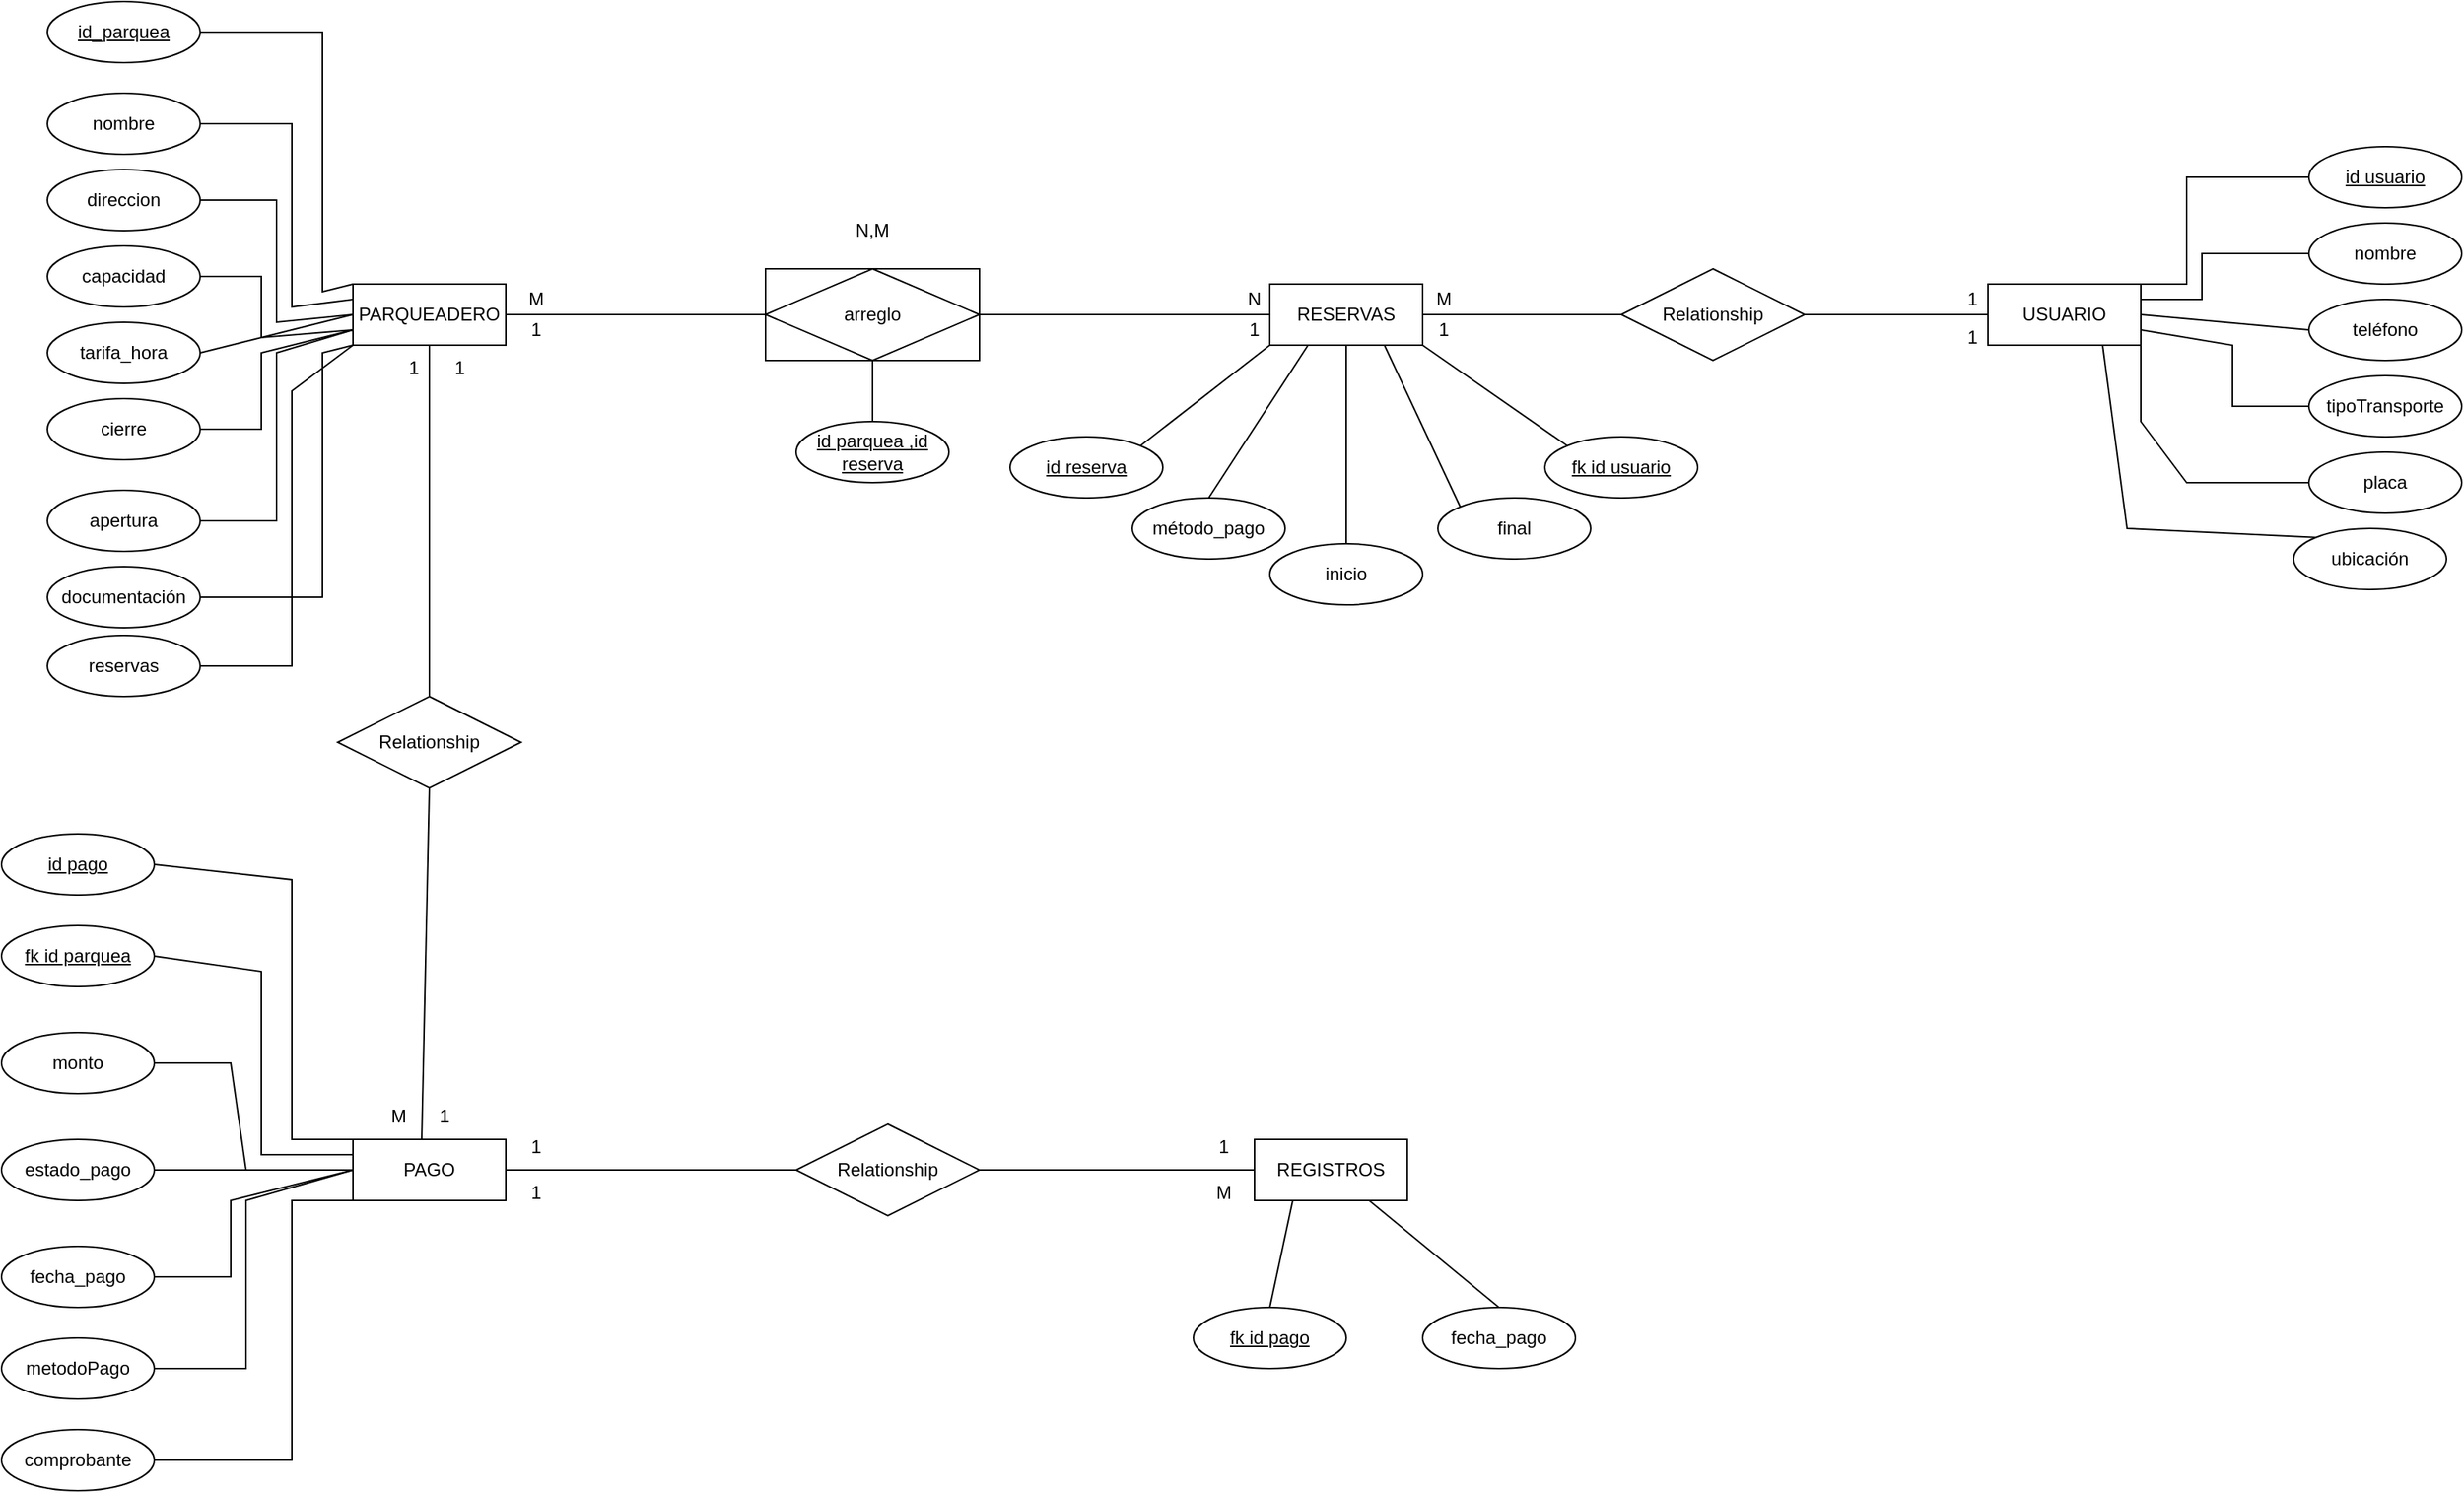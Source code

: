 <mxfile version="24.7.12">
  <diagram name="Página-1" id="D1UG52gK4ZFhQqOSn1Ke">
    <mxGraphModel dx="2620" dy="975" grid="1" gridSize="10" guides="1" tooltips="1" connect="1" arrows="1" fold="1" page="1" pageScale="1" pageWidth="827" pageHeight="1169" math="0" shadow="0">
      <root>
        <mxCell id="0" />
        <mxCell id="1" parent="0" />
        <mxCell id="8Ww00pwWWYWBI8ZVEA0D-1" value="USUARIO" style="whiteSpace=wrap;html=1;align=center;" parent="1" vertex="1">
          <mxGeometry x="800" y="200" width="100" height="40" as="geometry" />
        </mxCell>
        <mxCell id="8Ww00pwWWYWBI8ZVEA0D-4" value="PARQUEADERO" style="whiteSpace=wrap;html=1;align=center;" parent="1" vertex="1">
          <mxGeometry x="-270" y="200" width="100" height="40" as="geometry" />
        </mxCell>
        <mxCell id="8Ww00pwWWYWBI8ZVEA0D-7" value="capacidad" style="ellipse;whiteSpace=wrap;html=1;align=center;" parent="1" vertex="1">
          <mxGeometry x="-470" y="175" width="100" height="40" as="geometry" />
        </mxCell>
        <mxCell id="8Ww00pwWWYWBI8ZVEA0D-8" value="id_parquea" style="ellipse;whiteSpace=wrap;html=1;align=center;fontStyle=4;" parent="1" vertex="1">
          <mxGeometry x="-470" y="15" width="100" height="40" as="geometry" />
        </mxCell>
        <mxCell id="8Ww00pwWWYWBI8ZVEA0D-9" value="direccion" style="ellipse;whiteSpace=wrap;html=1;align=center;" parent="1" vertex="1">
          <mxGeometry x="-470" y="125" width="100" height="40" as="geometry" />
        </mxCell>
        <mxCell id="8Ww00pwWWYWBI8ZVEA0D-10" value="nombre" style="ellipse;whiteSpace=wrap;html=1;align=center;" parent="1" vertex="1">
          <mxGeometry x="-470" y="75" width="100" height="40" as="geometry" />
        </mxCell>
        <mxCell id="8Ww00pwWWYWBI8ZVEA0D-12" value="tarifa_hora" style="ellipse;whiteSpace=wrap;html=1;align=center;" parent="1" vertex="1">
          <mxGeometry x="-470" y="225" width="100" height="40" as="geometry" />
        </mxCell>
        <mxCell id="8Ww00pwWWYWBI8ZVEA0D-13" value="apertura" style="ellipse;whiteSpace=wrap;html=1;align=center;" parent="1" vertex="1">
          <mxGeometry x="-470" y="335" width="100" height="40" as="geometry" />
        </mxCell>
        <mxCell id="8Ww00pwWWYWBI8ZVEA0D-14" value="cierre" style="ellipse;whiteSpace=wrap;html=1;align=center;" parent="1" vertex="1">
          <mxGeometry x="-470" y="275" width="100" height="40" as="geometry" />
        </mxCell>
        <mxCell id="8Ww00pwWWYWBI8ZVEA0D-15" value="documentación" style="ellipse;whiteSpace=wrap;html=1;align=center;" parent="1" vertex="1">
          <mxGeometry x="-470" y="385" width="100" height="40" as="geometry" />
        </mxCell>
        <mxCell id="8Ww00pwWWYWBI8ZVEA0D-16" value="" style="endArrow=none;html=1;rounded=0;exitX=1;exitY=0.5;exitDx=0;exitDy=0;entryX=0;entryY=0;entryDx=0;entryDy=0;" parent="1" source="8Ww00pwWWYWBI8ZVEA0D-8" target="8Ww00pwWWYWBI8ZVEA0D-4" edge="1">
          <mxGeometry relative="1" as="geometry">
            <mxPoint x="-290" y="115" as="sourcePoint" />
            <mxPoint x="-320" y="285" as="targetPoint" />
            <Array as="points">
              <mxPoint x="-290" y="35" />
              <mxPoint x="-290" y="205" />
            </Array>
          </mxGeometry>
        </mxCell>
        <mxCell id="8Ww00pwWWYWBI8ZVEA0D-17" value="" style="endArrow=none;html=1;rounded=0;exitX=1;exitY=0.5;exitDx=0;exitDy=0;entryX=0;entryY=0.25;entryDx=0;entryDy=0;" parent="1" source="8Ww00pwWWYWBI8ZVEA0D-10" target="8Ww00pwWWYWBI8ZVEA0D-4" edge="1">
          <mxGeometry relative="1" as="geometry">
            <mxPoint x="-370" y="195" as="sourcePoint" />
            <mxPoint x="-270" y="375" as="targetPoint" />
            <Array as="points">
              <mxPoint x="-310" y="95" />
              <mxPoint x="-310" y="215" />
            </Array>
          </mxGeometry>
        </mxCell>
        <mxCell id="8Ww00pwWWYWBI8ZVEA0D-18" value="" style="endArrow=none;html=1;rounded=0;exitX=1;exitY=0.5;exitDx=0;exitDy=0;entryX=0;entryY=0.5;entryDx=0;entryDy=0;" parent="1" source="8Ww00pwWWYWBI8ZVEA0D-9" target="8Ww00pwWWYWBI8ZVEA0D-4" edge="1">
          <mxGeometry relative="1" as="geometry">
            <mxPoint x="-360" y="255" as="sourcePoint" />
            <mxPoint x="-260" y="375" as="targetPoint" />
            <Array as="points">
              <mxPoint x="-320" y="145" />
              <mxPoint x="-320" y="225" />
            </Array>
          </mxGeometry>
        </mxCell>
        <mxCell id="8Ww00pwWWYWBI8ZVEA0D-19" value="" style="endArrow=none;html=1;rounded=0;exitX=1;exitY=0.5;exitDx=0;exitDy=0;entryX=0;entryY=0.75;entryDx=0;entryDy=0;" parent="1" source="8Ww00pwWWYWBI8ZVEA0D-7" target="8Ww00pwWWYWBI8ZVEA0D-4" edge="1">
          <mxGeometry relative="1" as="geometry">
            <mxPoint x="-360" y="205" as="sourcePoint" />
            <mxPoint x="-260" y="285" as="targetPoint" />
            <Array as="points">
              <mxPoint x="-330" y="195" />
              <mxPoint x="-330" y="235" />
            </Array>
          </mxGeometry>
        </mxCell>
        <mxCell id="8Ww00pwWWYWBI8ZVEA0D-20" value="" style="endArrow=none;html=1;rounded=0;exitX=1;exitY=0.5;exitDx=0;exitDy=0;entryX=0;entryY=1;entryDx=0;entryDy=0;" parent="1" source="8Ww00pwWWYWBI8ZVEA0D-15" target="8Ww00pwWWYWBI8ZVEA0D-4" edge="1">
          <mxGeometry relative="1" as="geometry">
            <mxPoint x="-320" y="404.5" as="sourcePoint" />
            <mxPoint x="-230" y="275" as="targetPoint" />
            <Array as="points">
              <mxPoint x="-290" y="405" />
              <mxPoint x="-290" y="245" />
            </Array>
          </mxGeometry>
        </mxCell>
        <mxCell id="8Ww00pwWWYWBI8ZVEA0D-21" value="" style="endArrow=none;html=1;rounded=0;exitX=1;exitY=0.5;exitDx=0;exitDy=0;entryX=0;entryY=0.75;entryDx=0;entryDy=0;" parent="1" source="8Ww00pwWWYWBI8ZVEA0D-13" target="8Ww00pwWWYWBI8ZVEA0D-4" edge="1">
          <mxGeometry relative="1" as="geometry">
            <mxPoint x="-360" y="415" as="sourcePoint" />
            <mxPoint x="-260" y="255" as="targetPoint" />
            <Array as="points">
              <mxPoint x="-320" y="355" />
              <mxPoint x="-320" y="245" />
            </Array>
          </mxGeometry>
        </mxCell>
        <mxCell id="8Ww00pwWWYWBI8ZVEA0D-22" value="" style="endArrow=none;html=1;rounded=0;exitX=1;exitY=0.5;exitDx=0;exitDy=0;entryX=0;entryY=0.75;entryDx=0;entryDy=0;" parent="1" source="8Ww00pwWWYWBI8ZVEA0D-14" target="8Ww00pwWWYWBI8ZVEA0D-4" edge="1">
          <mxGeometry relative="1" as="geometry">
            <mxPoint x="-360" y="365" as="sourcePoint" />
            <mxPoint x="-260" y="245" as="targetPoint" />
            <Array as="points">
              <mxPoint x="-330" y="295" />
              <mxPoint x="-330" y="245" />
            </Array>
          </mxGeometry>
        </mxCell>
        <mxCell id="8Ww00pwWWYWBI8ZVEA0D-23" value="" style="endArrow=none;html=1;rounded=0;exitX=1;exitY=0.5;exitDx=0;exitDy=0;entryX=0;entryY=0.5;entryDx=0;entryDy=0;" parent="1" source="8Ww00pwWWYWBI8ZVEA0D-12" target="8Ww00pwWWYWBI8ZVEA0D-4" edge="1">
          <mxGeometry relative="1" as="geometry">
            <mxPoint x="30" y="115" as="sourcePoint" />
            <mxPoint x="190" y="115" as="targetPoint" />
          </mxGeometry>
        </mxCell>
        <mxCell id="8Ww00pwWWYWBI8ZVEA0D-25" value="REGISTROS" style="whiteSpace=wrap;html=1;align=center;" parent="1" vertex="1">
          <mxGeometry x="320" y="760" width="100" height="40" as="geometry" />
        </mxCell>
        <mxCell id="8Ww00pwWWYWBI8ZVEA0D-28" value="método_pago" style="ellipse;whiteSpace=wrap;html=1;align=center;" parent="1" vertex="1">
          <mxGeometry x="240" y="340" width="100" height="40" as="geometry" />
        </mxCell>
        <mxCell id="8Ww00pwWWYWBI8ZVEA0D-30" value="inicio" style="ellipse;whiteSpace=wrap;html=1;align=center;" parent="1" vertex="1">
          <mxGeometry x="330" y="370" width="100" height="40" as="geometry" />
        </mxCell>
        <mxCell id="8Ww00pwWWYWBI8ZVEA0D-31" value="final" style="ellipse;whiteSpace=wrap;html=1;align=center;" parent="1" vertex="1">
          <mxGeometry x="440" y="340" width="100" height="40" as="geometry" />
        </mxCell>
        <mxCell id="8Ww00pwWWYWBI8ZVEA0D-32" value="fk id usuario" style="ellipse;whiteSpace=wrap;html=1;align=center;fontStyle=4;" parent="1" vertex="1">
          <mxGeometry x="510" y="300" width="100" height="40" as="geometry" />
        </mxCell>
        <mxCell id="8Ww00pwWWYWBI8ZVEA0D-33" value="id reserva" style="ellipse;whiteSpace=wrap;html=1;align=center;fontStyle=4;" parent="1" vertex="1">
          <mxGeometry x="160" y="300" width="100" height="40" as="geometry" />
        </mxCell>
        <mxCell id="8Ww00pwWWYWBI8ZVEA0D-35" value="" style="endArrow=none;html=1;rounded=0;exitX=0.5;exitY=0;exitDx=0;exitDy=0;entryX=0.25;entryY=1;entryDx=0;entryDy=0;" parent="1" source="8Ww00pwWWYWBI8ZVEA0D-28" edge="1">
          <mxGeometry relative="1" as="geometry">
            <mxPoint x="265" y="316" as="sourcePoint" />
            <mxPoint x="355" y="240" as="targetPoint" />
          </mxGeometry>
        </mxCell>
        <mxCell id="8Ww00pwWWYWBI8ZVEA0D-36" value="" style="endArrow=none;html=1;rounded=0;exitX=0.5;exitY=0;exitDx=0;exitDy=0;entryX=0.5;entryY=1;entryDx=0;entryDy=0;" parent="1" source="8Ww00pwWWYWBI8ZVEA0D-30" edge="1">
          <mxGeometry relative="1" as="geometry">
            <mxPoint x="300" y="350" as="sourcePoint" />
            <mxPoint x="380" y="240" as="targetPoint" />
          </mxGeometry>
        </mxCell>
        <mxCell id="8Ww00pwWWYWBI8ZVEA0D-37" value="" style="endArrow=none;html=1;rounded=0;exitX=0;exitY=0;exitDx=0;exitDy=0;entryX=0.75;entryY=1;entryDx=0;entryDy=0;" parent="1" source="8Ww00pwWWYWBI8ZVEA0D-31" edge="1">
          <mxGeometry relative="1" as="geometry">
            <mxPoint x="400" y="380" as="sourcePoint" />
            <mxPoint x="405" y="240" as="targetPoint" />
          </mxGeometry>
        </mxCell>
        <mxCell id="8Ww00pwWWYWBI8ZVEA0D-38" value="" style="endArrow=none;html=1;rounded=0;exitX=0;exitY=0;exitDx=0;exitDy=0;entryX=1;entryY=1;entryDx=0;entryDy=0;" parent="1" source="8Ww00pwWWYWBI8ZVEA0D-32" edge="1">
          <mxGeometry relative="1" as="geometry">
            <mxPoint x="475" y="356" as="sourcePoint" />
            <mxPoint x="430" y="240" as="targetPoint" />
          </mxGeometry>
        </mxCell>
        <mxCell id="8Ww00pwWWYWBI8ZVEA0D-39" value="id usuario" style="ellipse;whiteSpace=wrap;html=1;align=center;fontStyle=4;" parent="1" vertex="1">
          <mxGeometry x="1010" y="110" width="100" height="40" as="geometry" />
        </mxCell>
        <mxCell id="8Ww00pwWWYWBI8ZVEA0D-40" value="nombre" style="ellipse;whiteSpace=wrap;html=1;align=center;" parent="1" vertex="1">
          <mxGeometry x="1010" y="160" width="100" height="40" as="geometry" />
        </mxCell>
        <mxCell id="8Ww00pwWWYWBI8ZVEA0D-41" value="teléfono" style="ellipse;whiteSpace=wrap;html=1;align=center;" parent="1" vertex="1">
          <mxGeometry x="1010" y="210" width="100" height="40" as="geometry" />
        </mxCell>
        <mxCell id="8Ww00pwWWYWBI8ZVEA0D-42" value="tipoTransp&lt;span style=&quot;color: rgba(0, 0, 0, 0); font-family: monospace; font-size: 0px; text-align: start; text-wrap: nowrap;&quot;&gt;%3CmxGraphModel%3E%3Croot%3E%3CmxCell%20id%3D%220%22%2F%3E%3CmxCell%20id%3D%221%22%20parent%3D%220%22%2F%3E%3CmxCell%20id%3D%222%22%20value%3D%22tel%C3%A9fono%22%20style%3D%22ellipse%3BwhiteSpace%3Dwrap%3Bhtml%3D1%3Balign%3Dcenter%3B%22%20vertex%3D%221%22%20parent%3D%221%22%3E%3CmxGeometry%20x%3D%221220%22%20y%3D%22230%22%20width%3D%22100%22%20height%3D%2240%22%20as%3D%22geometry%22%2F%3E%3C%2FmxCell%3E%3C%2Froot%3E%3C%2FmxGraphModel%3E&lt;/span&gt;orte" style="ellipse;whiteSpace=wrap;html=1;align=center;" parent="1" vertex="1">
          <mxGeometry x="1010" y="260" width="100" height="40" as="geometry" />
        </mxCell>
        <mxCell id="8Ww00pwWWYWBI8ZVEA0D-43" value="placa" style="ellipse;whiteSpace=wrap;html=1;align=center;" parent="1" vertex="1">
          <mxGeometry x="1010" y="310" width="100" height="40" as="geometry" />
        </mxCell>
        <mxCell id="8Ww00pwWWYWBI8ZVEA0D-44" value="" style="endArrow=none;html=1;rounded=0;entryX=0;entryY=0.5;entryDx=0;entryDy=0;exitX=1;exitY=0;exitDx=0;exitDy=0;" parent="1" source="8Ww00pwWWYWBI8ZVEA0D-1" target="8Ww00pwWWYWBI8ZVEA0D-39" edge="1">
          <mxGeometry relative="1" as="geometry">
            <mxPoint x="930" y="250" as="sourcePoint" />
            <mxPoint x="970" y="129.5" as="targetPoint" />
            <Array as="points">
              <mxPoint x="930" y="200" />
              <mxPoint x="930" y="130" />
            </Array>
          </mxGeometry>
        </mxCell>
        <mxCell id="8Ww00pwWWYWBI8ZVEA0D-45" value="" style="endArrow=none;html=1;rounded=0;entryX=0;entryY=0.5;entryDx=0;entryDy=0;exitX=1;exitY=0.25;exitDx=0;exitDy=0;" parent="1" source="8Ww00pwWWYWBI8ZVEA0D-1" target="8Ww00pwWWYWBI8ZVEA0D-40" edge="1">
          <mxGeometry relative="1" as="geometry">
            <mxPoint x="910" y="210" as="sourcePoint" />
            <mxPoint x="1020" y="140" as="targetPoint" />
            <Array as="points">
              <mxPoint x="940" y="210" />
              <mxPoint x="940" y="180" />
            </Array>
          </mxGeometry>
        </mxCell>
        <mxCell id="8Ww00pwWWYWBI8ZVEA0D-47" value="" style="endArrow=none;html=1;rounded=0;exitX=1;exitY=0.5;exitDx=0;exitDy=0;entryX=0;entryY=0.5;entryDx=0;entryDy=0;" parent="1" source="8Ww00pwWWYWBI8ZVEA0D-1" target="8Ww00pwWWYWBI8ZVEA0D-41" edge="1">
          <mxGeometry relative="1" as="geometry">
            <mxPoint x="790" y="279.5" as="sourcePoint" />
            <mxPoint x="950" y="279.5" as="targetPoint" />
          </mxGeometry>
        </mxCell>
        <mxCell id="8Ww00pwWWYWBI8ZVEA0D-48" value="" style="endArrow=none;html=1;rounded=0;exitX=1;exitY=0.75;exitDx=0;exitDy=0;entryX=0;entryY=0.5;entryDx=0;entryDy=0;" parent="1" source="8Ww00pwWWYWBI8ZVEA0D-1" target="8Ww00pwWWYWBI8ZVEA0D-42" edge="1">
          <mxGeometry relative="1" as="geometry">
            <mxPoint x="910" y="270" as="sourcePoint" />
            <mxPoint x="960" y="300" as="targetPoint" />
            <Array as="points">
              <mxPoint x="960" y="240" />
              <mxPoint x="960" y="280" />
            </Array>
          </mxGeometry>
        </mxCell>
        <mxCell id="8Ww00pwWWYWBI8ZVEA0D-49" value="" style="endArrow=none;html=1;rounded=0;exitX=1;exitY=1;exitDx=0;exitDy=0;entryX=0;entryY=0.5;entryDx=0;entryDy=0;" parent="1" source="8Ww00pwWWYWBI8ZVEA0D-1" target="8Ww00pwWWYWBI8ZVEA0D-43" edge="1">
          <mxGeometry relative="1" as="geometry">
            <mxPoint x="890" y="359.5" as="sourcePoint" />
            <mxPoint x="1050" y="359.5" as="targetPoint" />
            <Array as="points">
              <mxPoint x="900" y="290" />
              <mxPoint x="930" y="330" />
            </Array>
          </mxGeometry>
        </mxCell>
        <mxCell id="8Ww00pwWWYWBI8ZVEA0D-52" value="fecha_pago" style="ellipse;whiteSpace=wrap;html=1;align=center;" parent="1" vertex="1">
          <mxGeometry x="430" y="870" width="100" height="40" as="geometry" />
        </mxCell>
        <mxCell id="8Ww00pwWWYWBI8ZVEA0D-54" value="fk id pago" style="ellipse;whiteSpace=wrap;html=1;align=center;fontStyle=4;" parent="1" vertex="1">
          <mxGeometry x="280" y="870" width="100" height="40" as="geometry" />
        </mxCell>
        <mxCell id="8Ww00pwWWYWBI8ZVEA0D-55" value="" style="endArrow=none;html=1;rounded=0;exitX=0.5;exitY=0;exitDx=0;exitDy=0;entryX=0.25;entryY=1;entryDx=0;entryDy=0;" parent="1" source="8Ww00pwWWYWBI8ZVEA0D-54" target="8Ww00pwWWYWBI8ZVEA0D-25" edge="1">
          <mxGeometry relative="1" as="geometry">
            <mxPoint x="620" y="930" as="sourcePoint" />
            <mxPoint x="780" y="930" as="targetPoint" />
          </mxGeometry>
        </mxCell>
        <mxCell id="8Ww00pwWWYWBI8ZVEA0D-56" value="" style="endArrow=none;html=1;rounded=0;exitX=0.5;exitY=0;exitDx=0;exitDy=0;entryX=0.75;entryY=1;entryDx=0;entryDy=0;" parent="1" source="8Ww00pwWWYWBI8ZVEA0D-52" target="8Ww00pwWWYWBI8ZVEA0D-25" edge="1">
          <mxGeometry relative="1" as="geometry">
            <mxPoint x="395" y="900" as="sourcePoint" />
            <mxPoint x="450" y="840" as="targetPoint" />
          </mxGeometry>
        </mxCell>
        <mxCell id="8Ww00pwWWYWBI8ZVEA0D-60" value="id pago" style="ellipse;whiteSpace=wrap;html=1;align=center;fontStyle=4;" parent="1" vertex="1">
          <mxGeometry x="-500" y="560" width="100" height="40" as="geometry" />
        </mxCell>
        <mxCell id="8Ww00pwWWYWBI8ZVEA0D-61" value="fk id parquea" style="ellipse;whiteSpace=wrap;html=1;align=center;fontStyle=4;" parent="1" vertex="1">
          <mxGeometry x="-500" y="620" width="100" height="40" as="geometry" />
        </mxCell>
        <mxCell id="8Ww00pwWWYWBI8ZVEA0D-62" value="monto" style="ellipse;whiteSpace=wrap;html=1;align=center;" parent="1" vertex="1">
          <mxGeometry x="-500" y="690" width="100" height="40" as="geometry" />
        </mxCell>
        <mxCell id="8Ww00pwWWYWBI8ZVEA0D-63" value="fecha_pago" style="ellipse;whiteSpace=wrap;html=1;align=center;" parent="1" vertex="1">
          <mxGeometry x="-500" y="830" width="100" height="40" as="geometry" />
        </mxCell>
        <mxCell id="8Ww00pwWWYWBI8ZVEA0D-64" value="metodoPago" style="ellipse;whiteSpace=wrap;html=1;align=center;" parent="1" vertex="1">
          <mxGeometry x="-500" y="890" width="100" height="40" as="geometry" />
        </mxCell>
        <mxCell id="8Ww00pwWWYWBI8ZVEA0D-65" value="&lt;div style=&quot;text-align: left;&quot;&gt;&lt;span style=&quot;background-color: initial;&quot;&gt;estado_pago&lt;/span&gt;&lt;/div&gt;" style="ellipse;whiteSpace=wrap;html=1;align=center;" parent="1" vertex="1">
          <mxGeometry x="-500" y="760" width="100" height="40" as="geometry" />
        </mxCell>
        <mxCell id="8Ww00pwWWYWBI8ZVEA0D-66" value="comprobante" style="ellipse;whiteSpace=wrap;html=1;align=center;" parent="1" vertex="1">
          <mxGeometry x="-500" y="950" width="100" height="40" as="geometry" />
        </mxCell>
        <mxCell id="8Ww00pwWWYWBI8ZVEA0D-75" value="" style="endArrow=none;html=1;rounded=0;exitX=1;exitY=0.5;exitDx=0;exitDy=0;entryX=0;entryY=0;entryDx=0;entryDy=0;" parent="1" source="8Ww00pwWWYWBI8ZVEA0D-60" edge="1">
          <mxGeometry relative="1" as="geometry">
            <mxPoint x="-390" y="590" as="sourcePoint" />
            <mxPoint x="-270" y="760" as="targetPoint" />
            <Array as="points">
              <mxPoint x="-310" y="590" />
              <mxPoint x="-310" y="760" />
            </Array>
          </mxGeometry>
        </mxCell>
        <mxCell id="8Ww00pwWWYWBI8ZVEA0D-76" value="" style="endArrow=none;html=1;rounded=0;exitX=1;exitY=0.5;exitDx=0;exitDy=0;entryX=0;entryY=0.25;entryDx=0;entryDy=0;" parent="1" source="8Ww00pwWWYWBI8ZVEA0D-61" edge="1">
          <mxGeometry relative="1" as="geometry">
            <mxPoint x="-390" y="650" as="sourcePoint" />
            <mxPoint x="-270" y="770" as="targetPoint" />
            <Array as="points">
              <mxPoint x="-330" y="650" />
              <mxPoint x="-330" y="770" />
            </Array>
          </mxGeometry>
        </mxCell>
        <mxCell id="8Ww00pwWWYWBI8ZVEA0D-77" value="" style="endArrow=none;html=1;rounded=0;exitX=1;exitY=0.5;exitDx=0;exitDy=0;entryX=0;entryY=0.5;entryDx=0;entryDy=0;" parent="1" source="8Ww00pwWWYWBI8ZVEA0D-62" edge="1">
          <mxGeometry relative="1" as="geometry">
            <mxPoint x="-390" y="700" as="sourcePoint" />
            <mxPoint x="-270" y="780" as="targetPoint" />
            <Array as="points">
              <mxPoint x="-350" y="710" />
              <mxPoint x="-340" y="780" />
            </Array>
          </mxGeometry>
        </mxCell>
        <mxCell id="8Ww00pwWWYWBI8ZVEA0D-79" value="" style="endArrow=none;html=1;rounded=0;exitX=1;exitY=0.5;exitDx=0;exitDy=0;entryX=0;entryY=1;entryDx=0;entryDy=0;" parent="1" source="8Ww00pwWWYWBI8ZVEA0D-66" edge="1">
          <mxGeometry relative="1" as="geometry">
            <mxPoint x="-390" y="960" as="sourcePoint" />
            <mxPoint x="-270" y="800" as="targetPoint" />
            <Array as="points">
              <mxPoint x="-310" y="970" />
              <mxPoint x="-310" y="800" />
            </Array>
          </mxGeometry>
        </mxCell>
        <mxCell id="8Ww00pwWWYWBI8ZVEA0D-80" value="" style="endArrow=none;html=1;rounded=0;exitX=1;exitY=0.5;exitDx=0;exitDy=0;entryX=0;entryY=0.5;entryDx=0;entryDy=0;" parent="1" source="8Ww00pwWWYWBI8ZVEA0D-64" edge="1">
          <mxGeometry relative="1" as="geometry">
            <mxPoint x="-390" y="910" as="sourcePoint" />
            <mxPoint x="-270" y="780" as="targetPoint" />
            <Array as="points">
              <mxPoint x="-340" y="910" />
              <mxPoint x="-340" y="800" />
            </Array>
          </mxGeometry>
        </mxCell>
        <mxCell id="8Ww00pwWWYWBI8ZVEA0D-81" value="" style="endArrow=none;html=1;rounded=0;exitX=1;exitY=0.5;exitDx=0;exitDy=0;entryX=0;entryY=0.5;entryDx=0;entryDy=0;" parent="1" source="8Ww00pwWWYWBI8ZVEA0D-63" edge="1">
          <mxGeometry relative="1" as="geometry">
            <mxPoint x="-390" y="850" as="sourcePoint" />
            <mxPoint x="-270" y="780" as="targetPoint" />
            <Array as="points">
              <mxPoint x="-350" y="850" />
              <mxPoint x="-350" y="800" />
            </Array>
          </mxGeometry>
        </mxCell>
        <mxCell id="8Ww00pwWWYWBI8ZVEA0D-82" value="" style="endArrow=none;html=1;rounded=0;exitX=1;exitY=0.5;exitDx=0;exitDy=0;entryX=0;entryY=0.5;entryDx=0;entryDy=0;" parent="1" source="8Ww00pwWWYWBI8ZVEA0D-65" edge="1">
          <mxGeometry relative="1" as="geometry">
            <mxPoint x="-390" y="800" as="sourcePoint" />
            <mxPoint x="-270" y="780" as="targetPoint" />
          </mxGeometry>
        </mxCell>
        <mxCell id="8Ww00pwWWYWBI8ZVEA0D-86" value="" style="endArrow=none;html=1;rounded=0;exitX=1;exitY=0.5;exitDx=0;exitDy=0;entryX=0;entryY=0.5;entryDx=0;entryDy=0;" parent="1" target="lPwPZ8M9gi9Hf_ZqBTpw-19" edge="1">
          <mxGeometry relative="1" as="geometry">
            <mxPoint x="430" y="220" as="sourcePoint" />
            <mxPoint x="520" y="220" as="targetPoint" />
          </mxGeometry>
        </mxCell>
        <mxCell id="8Ww00pwWWYWBI8ZVEA0D-87" value="" style="endArrow=none;html=1;rounded=0;exitX=1;exitY=0.5;exitDx=0;exitDy=0;entryX=0;entryY=0.5;entryDx=0;entryDy=0;" parent="1" source="lPwPZ8M9gi9Hf_ZqBTpw-19" target="8Ww00pwWWYWBI8ZVEA0D-1" edge="1">
          <mxGeometry relative="1" as="geometry">
            <mxPoint x="685" y="220" as="sourcePoint" />
            <mxPoint x="995" y="269.41" as="targetPoint" />
          </mxGeometry>
        </mxCell>
        <mxCell id="8Ww00pwWWYWBI8ZVEA0D-91" value="1" style="text;strokeColor=none;align=center;fillColor=none;html=1;verticalAlign=middle;whiteSpace=wrap;rounded=0;" parent="1" vertex="1">
          <mxGeometry x="760" y="195" width="60" height="30" as="geometry" />
        </mxCell>
        <mxCell id="8Ww00pwWWYWBI8ZVEA0D-92" value="M" style="text;strokeColor=none;align=center;fillColor=none;html=1;verticalAlign=middle;whiteSpace=wrap;rounded=0;" parent="1" vertex="1">
          <mxGeometry x="414" y="195" width="60" height="30" as="geometry" />
        </mxCell>
        <mxCell id="8Ww00pwWWYWBI8ZVEA0D-94" value="1" style="text;strokeColor=none;align=center;fillColor=none;html=1;verticalAlign=middle;whiteSpace=wrap;rounded=0;" parent="1" vertex="1">
          <mxGeometry x="414" y="215" width="60" height="30" as="geometry" />
        </mxCell>
        <mxCell id="8Ww00pwWWYWBI8ZVEA0D-95" value="1" style="text;strokeColor=none;align=center;fillColor=none;html=1;verticalAlign=middle;whiteSpace=wrap;rounded=0;" parent="1" vertex="1">
          <mxGeometry x="760" y="220" width="60" height="30" as="geometry" />
        </mxCell>
        <mxCell id="8Ww00pwWWYWBI8ZVEA0D-96" value="arreglo" style="shape=associativeEntity;whiteSpace=wrap;html=1;align=center;" parent="1" vertex="1">
          <mxGeometry y="190" width="140" height="60" as="geometry" />
        </mxCell>
        <mxCell id="8Ww00pwWWYWBI8ZVEA0D-97" value="" style="endArrow=none;html=1;rounded=0;exitX=1;exitY=0.5;exitDx=0;exitDy=0;entryX=0;entryY=0.5;entryDx=0;entryDy=0;" parent="1" source="8Ww00pwWWYWBI8ZVEA0D-4" target="8Ww00pwWWYWBI8ZVEA0D-96" edge="1">
          <mxGeometry relative="1" as="geometry">
            <mxPoint x="-270" y="280" as="sourcePoint" />
            <mxPoint x="-110" y="280" as="targetPoint" />
          </mxGeometry>
        </mxCell>
        <mxCell id="8Ww00pwWWYWBI8ZVEA0D-98" value="" style="endArrow=none;html=1;rounded=0;exitX=1;exitY=0.5;exitDx=0;exitDy=0;entryX=0;entryY=0.5;entryDx=0;entryDy=0;" parent="1" source="8Ww00pwWWYWBI8ZVEA0D-96" edge="1">
          <mxGeometry relative="1" as="geometry">
            <mxPoint x="170" y="235" as="sourcePoint" />
            <mxPoint x="330" y="220" as="targetPoint" />
          </mxGeometry>
        </mxCell>
        <mxCell id="8Ww00pwWWYWBI8ZVEA0D-99" value="ubicación" style="ellipse;whiteSpace=wrap;html=1;align=center;" parent="1" vertex="1">
          <mxGeometry x="1000" y="360" width="100" height="40" as="geometry" />
        </mxCell>
        <mxCell id="8Ww00pwWWYWBI8ZVEA0D-100" value="" style="endArrow=none;html=1;rounded=0;exitX=0.75;exitY=1;exitDx=0;exitDy=0;entryX=0;entryY=0;entryDx=0;entryDy=0;" parent="1" source="8Ww00pwWWYWBI8ZVEA0D-1" target="8Ww00pwWWYWBI8ZVEA0D-99" edge="1">
          <mxGeometry relative="1" as="geometry">
            <mxPoint x="790" y="354.41" as="sourcePoint" />
            <mxPoint x="950" y="354.41" as="targetPoint" />
            <Array as="points">
              <mxPoint x="891" y="360" />
            </Array>
          </mxGeometry>
        </mxCell>
        <mxCell id="8Ww00pwWWYWBI8ZVEA0D-101" value="" style="endArrow=none;html=1;rounded=0;exitX=1;exitY=0.5;exitDx=0;exitDy=0;entryX=0;entryY=0.5;entryDx=0;entryDy=0;" parent="1" edge="1">
          <mxGeometry relative="1" as="geometry">
            <mxPoint x="-170" y="780" as="sourcePoint" />
            <mxPoint x="20" y="780" as="targetPoint" />
          </mxGeometry>
        </mxCell>
        <mxCell id="8Ww00pwWWYWBI8ZVEA0D-103" value="" style="endArrow=none;html=1;rounded=0;exitX=1;exitY=0.5;exitDx=0;exitDy=0;entryX=0;entryY=0.5;entryDx=0;entryDy=0;" parent="1" target="8Ww00pwWWYWBI8ZVEA0D-25" edge="1">
          <mxGeometry relative="1" as="geometry">
            <mxPoint x="140" y="780" as="sourcePoint" />
            <mxPoint x="390" y="770" as="targetPoint" />
          </mxGeometry>
        </mxCell>
        <mxCell id="8Ww00pwWWYWBI8ZVEA0D-105" value="" style="endArrow=none;html=1;rounded=0;exitX=0.75;exitY=1;exitDx=0;exitDy=0;entryX=0.5;entryY=1;entryDx=0;entryDy=0;" parent="1" source="lPwPZ8M9gi9Hf_ZqBTpw-2" edge="1">
          <mxGeometry relative="1" as="geometry">
            <mxPoint x="260" y="520" as="sourcePoint" />
            <mxPoint x="-220" y="530" as="targetPoint" />
          </mxGeometry>
        </mxCell>
        <mxCell id="8Ww00pwWWYWBI8ZVEA0D-106" value="" style="endArrow=none;html=1;rounded=0;exitX=0.5;exitY=0;exitDx=0;exitDy=0;entryX=0.5;entryY=1;entryDx=0;entryDy=0;" parent="1" target="8Ww00pwWWYWBI8ZVEA0D-4" edge="1">
          <mxGeometry relative="1" as="geometry">
            <mxPoint x="-220" y="470" as="sourcePoint" />
            <mxPoint x="-220" y="540" as="targetPoint" />
          </mxGeometry>
        </mxCell>
        <mxCell id="8Ww00pwWWYWBI8ZVEA0D-108" value="M" style="text;strokeColor=none;align=center;fillColor=none;html=1;verticalAlign=middle;whiteSpace=wrap;rounded=0;" parent="1" vertex="1">
          <mxGeometry x="-180" y="195" width="60" height="30" as="geometry" />
        </mxCell>
        <mxCell id="8Ww00pwWWYWBI8ZVEA0D-110" value="1" style="text;strokeColor=none;align=center;fillColor=none;html=1;verticalAlign=middle;whiteSpace=wrap;rounded=0;" parent="1" vertex="1">
          <mxGeometry x="-180" y="215" width="60" height="30" as="geometry" />
        </mxCell>
        <mxCell id="8Ww00pwWWYWBI8ZVEA0D-111" value="N" style="text;strokeColor=none;align=center;fillColor=none;html=1;verticalAlign=middle;whiteSpace=wrap;rounded=0;" parent="1" vertex="1">
          <mxGeometry x="290" y="195" width="60" height="30" as="geometry" />
        </mxCell>
        <mxCell id="lPwPZ8M9gi9Hf_ZqBTpw-1" value="1" style="text;strokeColor=none;align=center;fillColor=none;html=1;verticalAlign=middle;whiteSpace=wrap;rounded=0;" vertex="1" parent="1">
          <mxGeometry x="-230" y="240" width="60" height="30" as="geometry" />
        </mxCell>
        <mxCell id="lPwPZ8M9gi9Hf_ZqBTpw-4" value="" style="endArrow=none;html=1;rounded=0;exitX=0.5;exitY=0;exitDx=0;exitDy=0;entryX=0.5;entryY=1;entryDx=0;entryDy=0;" edge="1" parent="1" target="lPwPZ8M9gi9Hf_ZqBTpw-2">
          <mxGeometry relative="1" as="geometry">
            <mxPoint x="-220" y="760" as="sourcePoint" />
            <mxPoint x="-220" y="530" as="targetPoint" />
          </mxGeometry>
        </mxCell>
        <mxCell id="lPwPZ8M9gi9Hf_ZqBTpw-2" value="M" style="text;strokeColor=none;align=center;fillColor=none;html=1;verticalAlign=middle;whiteSpace=wrap;rounded=0;" vertex="1" parent="1">
          <mxGeometry x="-270" y="730" width="60" height="30" as="geometry" />
        </mxCell>
        <mxCell id="lPwPZ8M9gi9Hf_ZqBTpw-5" value="1" style="text;strokeColor=none;align=center;fillColor=none;html=1;verticalAlign=middle;whiteSpace=wrap;rounded=0;" vertex="1" parent="1">
          <mxGeometry x="-240" y="730" width="60" height="30" as="geometry" />
        </mxCell>
        <mxCell id="lPwPZ8M9gi9Hf_ZqBTpw-6" value="1" style="text;strokeColor=none;align=center;fillColor=none;html=1;verticalAlign=middle;whiteSpace=wrap;rounded=0;" vertex="1" parent="1">
          <mxGeometry x="-260" y="240" width="60" height="30" as="geometry" />
        </mxCell>
        <mxCell id="lPwPZ8M9gi9Hf_ZqBTpw-7" value="1" style="text;strokeColor=none;align=center;fillColor=none;html=1;verticalAlign=middle;whiteSpace=wrap;rounded=0;" vertex="1" parent="1">
          <mxGeometry x="-180" y="750" width="60" height="30" as="geometry" />
        </mxCell>
        <mxCell id="lPwPZ8M9gi9Hf_ZqBTpw-8" value="M" style="text;strokeColor=none;align=center;fillColor=none;html=1;verticalAlign=middle;whiteSpace=wrap;rounded=0;" vertex="1" parent="1">
          <mxGeometry x="270" y="780" width="60" height="30" as="geometry" />
        </mxCell>
        <mxCell id="lPwPZ8M9gi9Hf_ZqBTpw-9" value="1" style="text;strokeColor=none;align=center;fillColor=none;html=1;verticalAlign=middle;whiteSpace=wrap;rounded=0;" vertex="1" parent="1">
          <mxGeometry x="270" y="750" width="60" height="30" as="geometry" />
        </mxCell>
        <mxCell id="lPwPZ8M9gi9Hf_ZqBTpw-10" value="1" style="text;strokeColor=none;align=center;fillColor=none;html=1;verticalAlign=middle;whiteSpace=wrap;rounded=0;" vertex="1" parent="1">
          <mxGeometry x="-180" y="780" width="60" height="30" as="geometry" />
        </mxCell>
        <mxCell id="lPwPZ8M9gi9Hf_ZqBTpw-11" value="id parquea ,id reserva" style="ellipse;whiteSpace=wrap;html=1;align=center;fontStyle=4;" vertex="1" parent="1">
          <mxGeometry x="20" y="290" width="100" height="40" as="geometry" />
        </mxCell>
        <mxCell id="lPwPZ8M9gi9Hf_ZqBTpw-12" value="" style="endArrow=none;html=1;rounded=0;exitX=0.5;exitY=1;exitDx=0;exitDy=0;entryX=0.5;entryY=0;entryDx=0;entryDy=0;" edge="1" parent="1" source="8Ww00pwWWYWBI8ZVEA0D-96" target="lPwPZ8M9gi9Hf_ZqBTpw-11">
          <mxGeometry relative="1" as="geometry">
            <mxPoint x="280" y="500" as="sourcePoint" />
            <mxPoint x="440" y="500" as="targetPoint" />
          </mxGeometry>
        </mxCell>
        <mxCell id="lPwPZ8M9gi9Hf_ZqBTpw-13" value="N,M" style="text;strokeColor=none;align=center;fillColor=none;html=1;verticalAlign=middle;whiteSpace=wrap;rounded=0;" vertex="1" parent="1">
          <mxGeometry x="40" y="150" width="60" height="30" as="geometry" />
        </mxCell>
        <mxCell id="lPwPZ8M9gi9Hf_ZqBTpw-15" value="" style="endArrow=none;html=1;rounded=0;exitX=1;exitY=0;exitDx=0;exitDy=0;entryX=0;entryY=1;entryDx=0;entryDy=0;" edge="1" parent="1" source="8Ww00pwWWYWBI8ZVEA0D-33">
          <mxGeometry relative="1" as="geometry">
            <mxPoint x="280" y="500" as="sourcePoint" />
            <mxPoint x="330" y="240" as="targetPoint" />
          </mxGeometry>
        </mxCell>
        <mxCell id="lPwPZ8M9gi9Hf_ZqBTpw-16" value="PAGO" style="whiteSpace=wrap;html=1;align=center;" vertex="1" parent="1">
          <mxGeometry x="-270" y="760" width="100" height="40" as="geometry" />
        </mxCell>
        <mxCell id="lPwPZ8M9gi9Hf_ZqBTpw-18" value="RESERVAS" style="whiteSpace=wrap;html=1;align=center;" vertex="1" parent="1">
          <mxGeometry x="330" y="200" width="100" height="40" as="geometry" />
        </mxCell>
        <mxCell id="lPwPZ8M9gi9Hf_ZqBTpw-19" value="Relationship" style="shape=rhombus;perimeter=rhombusPerimeter;whiteSpace=wrap;html=1;align=center;" vertex="1" parent="1">
          <mxGeometry x="560" y="190" width="120" height="60" as="geometry" />
        </mxCell>
        <mxCell id="lPwPZ8M9gi9Hf_ZqBTpw-20" value="Relationship" style="shape=rhombus;perimeter=rhombusPerimeter;whiteSpace=wrap;html=1;align=center;" vertex="1" parent="1">
          <mxGeometry x="-280" y="470" width="120" height="60" as="geometry" />
        </mxCell>
        <mxCell id="lPwPZ8M9gi9Hf_ZqBTpw-21" value="Relationship" style="shape=rhombus;perimeter=rhombusPerimeter;whiteSpace=wrap;html=1;align=center;" vertex="1" parent="1">
          <mxGeometry x="20" y="750" width="120" height="60" as="geometry" />
        </mxCell>
        <mxCell id="lPwPZ8M9gi9Hf_ZqBTpw-23" value="reservas" style="ellipse;whiteSpace=wrap;html=1;align=center;" vertex="1" parent="1">
          <mxGeometry x="-470" y="430" width="100" height="40" as="geometry" />
        </mxCell>
        <mxCell id="lPwPZ8M9gi9Hf_ZqBTpw-24" value="" style="endArrow=none;html=1;rounded=0;exitX=1;exitY=0.5;exitDx=0;exitDy=0;entryX=0;entryY=1;entryDx=0;entryDy=0;" edge="1" parent="1" source="lPwPZ8M9gi9Hf_ZqBTpw-23" target="8Ww00pwWWYWBI8ZVEA0D-4">
          <mxGeometry relative="1" as="geometry">
            <mxPoint x="280" y="500" as="sourcePoint" />
            <mxPoint x="-310" y="240" as="targetPoint" />
            <Array as="points">
              <mxPoint x="-310" y="450" />
              <mxPoint x="-310" y="270" />
            </Array>
          </mxGeometry>
        </mxCell>
        <mxCell id="lPwPZ8M9gi9Hf_ZqBTpw-25" value="1" style="text;strokeColor=none;align=center;fillColor=none;html=1;verticalAlign=middle;whiteSpace=wrap;rounded=0;" vertex="1" parent="1">
          <mxGeometry x="290" y="215" width="60" height="30" as="geometry" />
        </mxCell>
      </root>
    </mxGraphModel>
  </diagram>
</mxfile>
